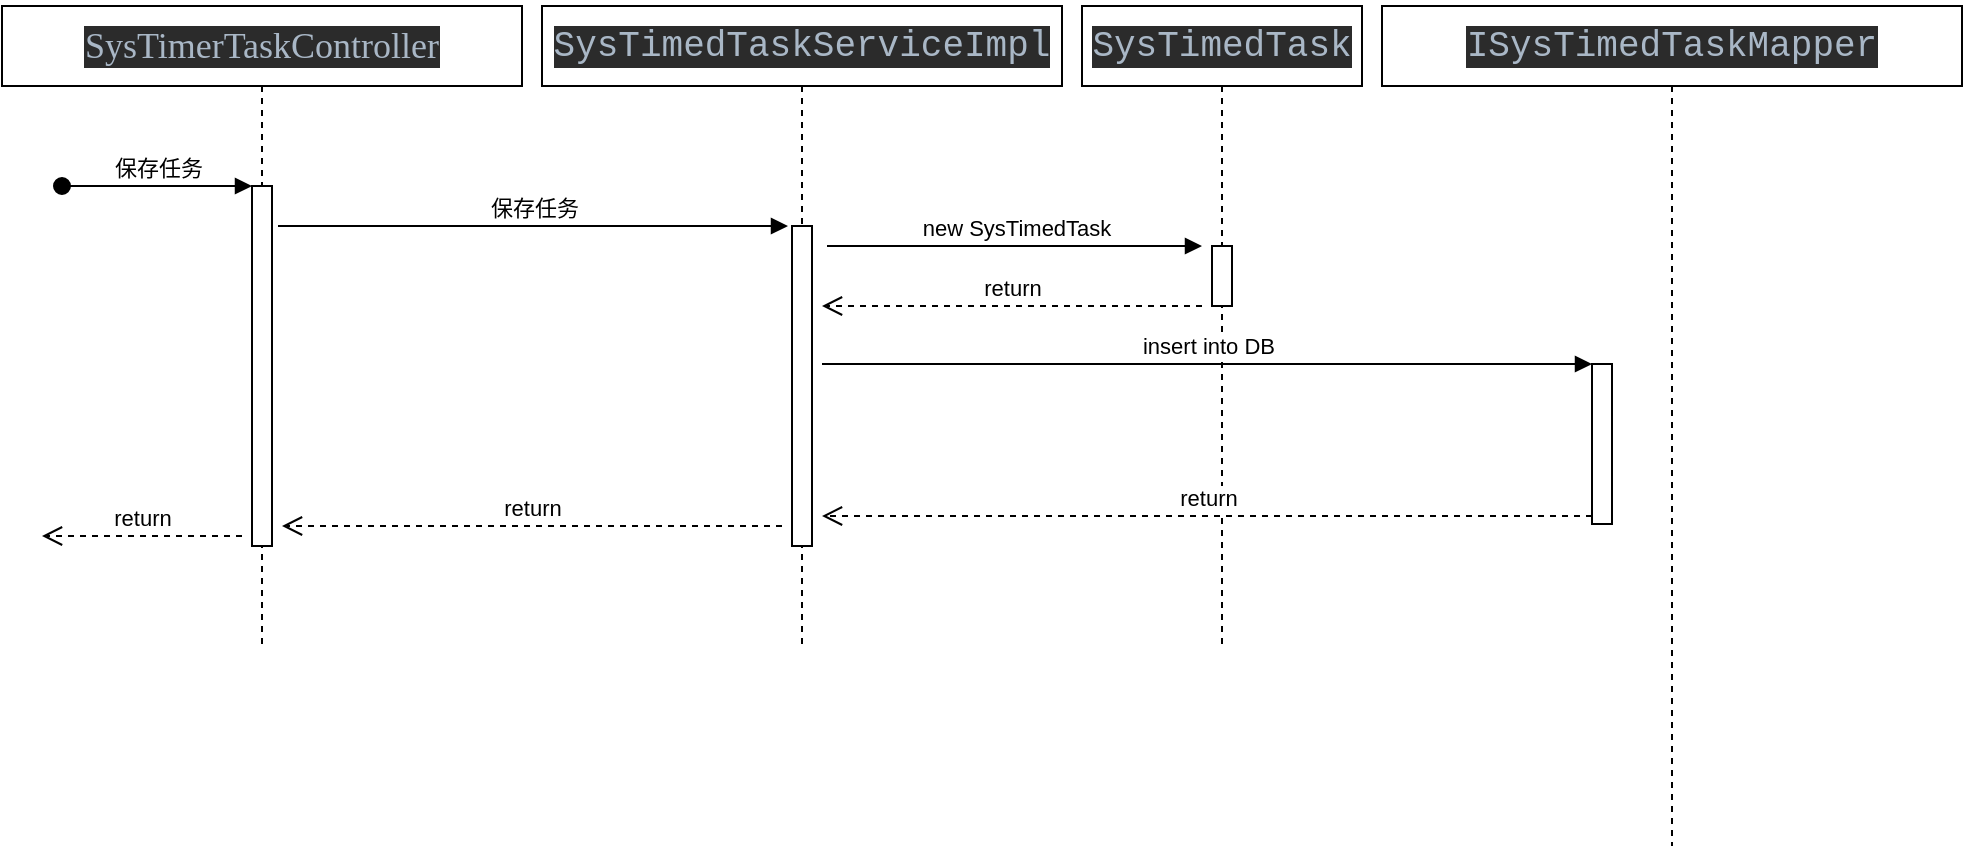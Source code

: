 <mxfile version="12.2.3" type="github" pages="1">
  <diagram id="Y1j2JxJSHhob4d7eZwC8" name="Page-1">
    <mxGraphModel dx="1088" dy="568" grid="1" gridSize="10" guides="1" tooltips="1" connect="1" arrows="1" fold="1" page="1" pageScale="1" pageWidth="827" pageHeight="1169" background="none" math="0" shadow="0">
      <root>
        <mxCell id="0"/>
        <mxCell id="1" parent="0"/>
        <mxCell id="hMOkE8ZEHIGKDhf6UQd2-4" value="&lt;pre style=&quot;background-color: rgb(43 , 43 , 43) ; color: rgb(169 , 183 , 198) ; font-family: &amp;#34;courier new&amp;#34;&quot;&gt;&lt;pre style=&quot;font-family: &amp;#34;courier new&amp;#34;&quot;&gt;&lt;p style=&quot;margin: 0in ; font-family: &amp;#34;calibri&amp;#34;&quot;&gt;&lt;span style=&quot;font-size: 18px&quot;&gt;SysTimerTaskController&lt;/span&gt;&lt;/p&gt;&lt;/pre&gt;&lt;/pre&gt;" style="shape=umlLifeline;perimeter=lifelinePerimeter;whiteSpace=wrap;html=1;container=1;collapsible=0;recursiveResize=0;outlineConnect=0;" vertex="1" parent="1">
          <mxGeometry y="80" width="260" height="320" as="geometry"/>
        </mxCell>
        <mxCell id="hMOkE8ZEHIGKDhf6UQd2-5" value="" style="html=1;points=[];perimeter=orthogonalPerimeter;" vertex="1" parent="hMOkE8ZEHIGKDhf6UQd2-4">
          <mxGeometry x="125" y="90" width="10" height="180" as="geometry"/>
        </mxCell>
        <mxCell id="hMOkE8ZEHIGKDhf6UQd2-6" value="保存任务" style="html=1;verticalAlign=bottom;startArrow=oval;endArrow=block;startSize=8;" edge="1" target="hMOkE8ZEHIGKDhf6UQd2-5" parent="hMOkE8ZEHIGKDhf6UQd2-4">
          <mxGeometry relative="1" as="geometry">
            <mxPoint x="30" y="90" as="sourcePoint"/>
          </mxGeometry>
        </mxCell>
        <mxCell id="hMOkE8ZEHIGKDhf6UQd2-25" value="return" style="html=1;verticalAlign=bottom;endArrow=open;dashed=1;endSize=8;" edge="1" parent="hMOkE8ZEHIGKDhf6UQd2-4">
          <mxGeometry relative="1" as="geometry">
            <mxPoint x="120" y="265" as="sourcePoint"/>
            <mxPoint x="20" y="265" as="targetPoint"/>
          </mxGeometry>
        </mxCell>
        <mxCell id="hMOkE8ZEHIGKDhf6UQd2-7" value="&lt;pre style=&quot;background-color: rgb(43 , 43 , 43)&quot;&gt;&lt;pre&gt;&lt;font color=&quot;#a9b7c6&quot; face=&quot;courier new&quot;&gt;&lt;span style=&quot;font-size: 18px&quot;&gt;SysTimedTaskServiceImpl&lt;/span&gt;&lt;span style=&quot;font-size: 13.5pt&quot;&gt;&lt;br&gt;&lt;/span&gt;&lt;/font&gt;&lt;/pre&gt;&lt;/pre&gt;" style="shape=umlLifeline;perimeter=lifelinePerimeter;whiteSpace=wrap;html=1;container=1;collapsible=0;recursiveResize=0;outlineConnect=0;" vertex="1" parent="1">
          <mxGeometry x="270" y="80" width="260" height="320" as="geometry"/>
        </mxCell>
        <mxCell id="hMOkE8ZEHIGKDhf6UQd2-8" value="" style="html=1;points=[];perimeter=orthogonalPerimeter;" vertex="1" parent="hMOkE8ZEHIGKDhf6UQd2-7">
          <mxGeometry x="125" y="110" width="10" height="160" as="geometry"/>
        </mxCell>
        <mxCell id="hMOkE8ZEHIGKDhf6UQd2-17" value="return" style="html=1;verticalAlign=bottom;endArrow=open;dashed=1;endSize=8;" edge="1" parent="hMOkE8ZEHIGKDhf6UQd2-7">
          <mxGeometry relative="1" as="geometry">
            <mxPoint x="330" y="150" as="sourcePoint"/>
            <mxPoint x="140" y="150" as="targetPoint"/>
          </mxGeometry>
        </mxCell>
        <mxCell id="hMOkE8ZEHIGKDhf6UQd2-24" value="return" style="html=1;verticalAlign=bottom;endArrow=open;dashed=1;endSize=8;" edge="1" parent="hMOkE8ZEHIGKDhf6UQd2-7">
          <mxGeometry relative="1" as="geometry">
            <mxPoint x="120" y="260" as="sourcePoint"/>
            <mxPoint x="-130" y="260" as="targetPoint"/>
          </mxGeometry>
        </mxCell>
        <mxCell id="hMOkE8ZEHIGKDhf6UQd2-10" value="保存任务" style="html=1;verticalAlign=bottom;endArrow=block;entryX=0;entryY=0;entryDx=0;entryDy=0;entryPerimeter=0;" edge="1" parent="1">
          <mxGeometry width="80" relative="1" as="geometry">
            <mxPoint x="138" y="190" as="sourcePoint"/>
            <mxPoint x="393" y="190" as="targetPoint"/>
          </mxGeometry>
        </mxCell>
        <mxCell id="hMOkE8ZEHIGKDhf6UQd2-13" value="&lt;pre style=&quot;background-color: rgb(43 , 43 , 43)&quot;&gt;&lt;font color=&quot;#a9b7c6&quot; face=&quot;courier new&quot;&gt;&lt;span style=&quot;font-size: 18px&quot;&gt;SysTimedTask&lt;/span&gt;&lt;span style=&quot;font-size: 13.5pt&quot;&gt;&lt;br&gt;&lt;/span&gt;&lt;/font&gt;&lt;/pre&gt;" style="shape=umlLifeline;perimeter=lifelinePerimeter;whiteSpace=wrap;html=1;container=1;collapsible=0;recursiveResize=0;outlineConnect=0;" vertex="1" parent="1">
          <mxGeometry x="540" y="80" width="140" height="320" as="geometry"/>
        </mxCell>
        <mxCell id="hMOkE8ZEHIGKDhf6UQd2-15" value="" style="html=1;points=[];perimeter=orthogonalPerimeter;" vertex="1" parent="hMOkE8ZEHIGKDhf6UQd2-13">
          <mxGeometry x="65" y="120" width="10" height="30" as="geometry"/>
        </mxCell>
        <mxCell id="hMOkE8ZEHIGKDhf6UQd2-14" value="new SysTimedTask" style="html=1;verticalAlign=bottom;endArrow=block;" edge="1" parent="1">
          <mxGeometry width="80" relative="1" as="geometry">
            <mxPoint x="412.5" y="200" as="sourcePoint"/>
            <mxPoint x="600" y="200" as="targetPoint"/>
          </mxGeometry>
        </mxCell>
        <mxCell id="hMOkE8ZEHIGKDhf6UQd2-18" value="&lt;pre style=&quot;background-color: rgb(43 , 43 , 43)&quot;&gt;&lt;pre&gt;&lt;font color=&quot;#a9b7c6&quot; face=&quot;courier new&quot;&gt;&lt;span style=&quot;font-size: 18px&quot;&gt;ISysTimedTaskMapper&lt;/span&gt;&lt;/font&gt;&lt;/pre&gt;&lt;/pre&gt;" style="shape=umlLifeline;perimeter=lifelinePerimeter;whiteSpace=wrap;html=1;container=1;collapsible=0;recursiveResize=0;outlineConnect=0;" vertex="1" parent="1">
          <mxGeometry x="690" y="80" width="290" height="420" as="geometry"/>
        </mxCell>
        <mxCell id="hMOkE8ZEHIGKDhf6UQd2-21" value="" style="html=1;points=[];perimeter=orthogonalPerimeter;" vertex="1" parent="hMOkE8ZEHIGKDhf6UQd2-18">
          <mxGeometry x="105" y="179" width="10" height="80" as="geometry"/>
        </mxCell>
        <mxCell id="hMOkE8ZEHIGKDhf6UQd2-22" value="insert into DB" style="html=1;verticalAlign=bottom;endArrow=block;entryX=0;entryY=0;" edge="1" target="hMOkE8ZEHIGKDhf6UQd2-21" parent="hMOkE8ZEHIGKDhf6UQd2-18">
          <mxGeometry relative="1" as="geometry">
            <mxPoint x="-280" y="179" as="sourcePoint"/>
          </mxGeometry>
        </mxCell>
        <mxCell id="hMOkE8ZEHIGKDhf6UQd2-23" value="return" style="html=1;verticalAlign=bottom;endArrow=open;dashed=1;endSize=8;exitX=0;exitY=0.95;" edge="1" source="hMOkE8ZEHIGKDhf6UQd2-21" parent="hMOkE8ZEHIGKDhf6UQd2-18">
          <mxGeometry relative="1" as="geometry">
            <mxPoint x="-280" y="255" as="targetPoint"/>
          </mxGeometry>
        </mxCell>
      </root>
    </mxGraphModel>
  </diagram>
</mxfile>
